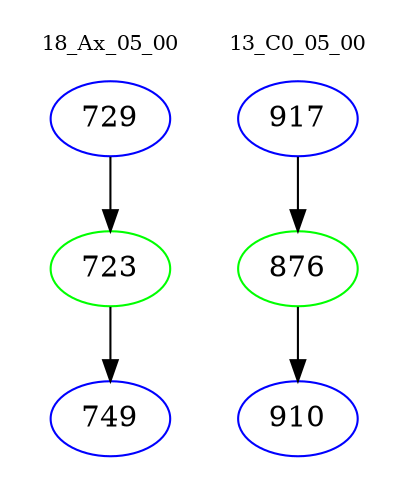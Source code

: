 digraph{
subgraph cluster_0 {
color = white
label = "18_Ax_05_00";
fontsize=10;
T0_729 [label="729", color="blue"]
T0_729 -> T0_723 [color="black"]
T0_723 [label="723", color="green"]
T0_723 -> T0_749 [color="black"]
T0_749 [label="749", color="blue"]
}
subgraph cluster_1 {
color = white
label = "13_C0_05_00";
fontsize=10;
T1_917 [label="917", color="blue"]
T1_917 -> T1_876 [color="black"]
T1_876 [label="876", color="green"]
T1_876 -> T1_910 [color="black"]
T1_910 [label="910", color="blue"]
}
}
